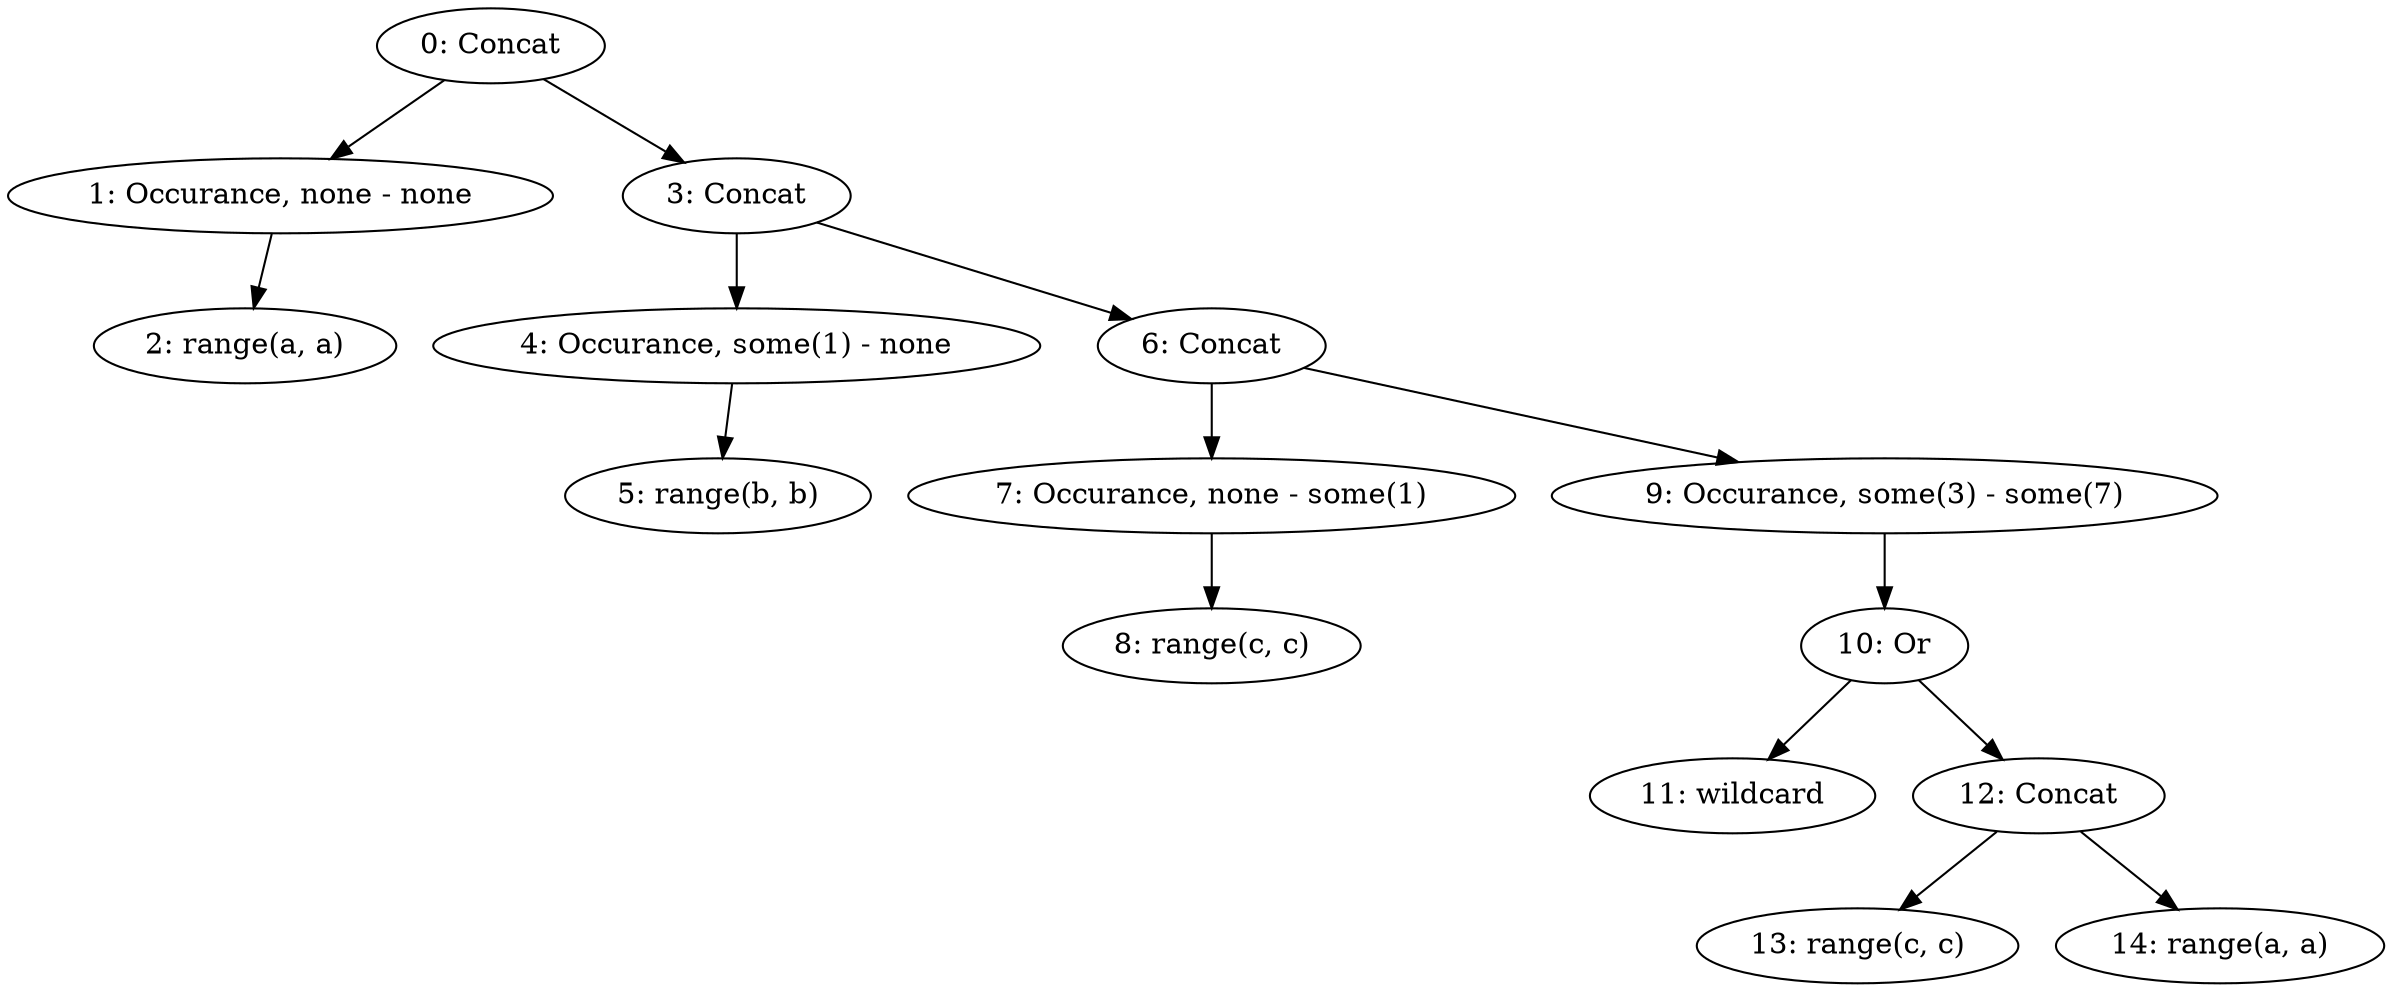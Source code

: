 digraph AST {
	2 [label="2: range(a, a)"];
	1 [label="1: Occurance, none - none"];
	1 -> 2;
	5 [label="5: range(b, b)"];
	4 [label="4: Occurance, some(1) - none"];
	4 -> 5;
	8 [label="8: range(c, c)"];
	7 [label="7: Occurance, none - some(1)"];
	7 -> 8;
	11 [label="11: wildcard"];
	13 [label="13: range(c, c)"];
	14 [label="14: range(a, a)"];
	12 [label="12: Concat"];
	12 -> 13;
	12 -> 14;
	10 [label="10: Or"];
	10 -> 11;
	10 -> 12;
	9 [label="9: Occurance, some(3) - some(7)"];
	9 -> 10;
	6 [label="6: Concat"];
	6 -> 7;
	6 -> 9;
	3 [label="3: Concat"];
	3 -> 4;
	3 -> 6;
	0 [label="0: Concat"];
	0 -> 1;
	0 -> 3;
}
